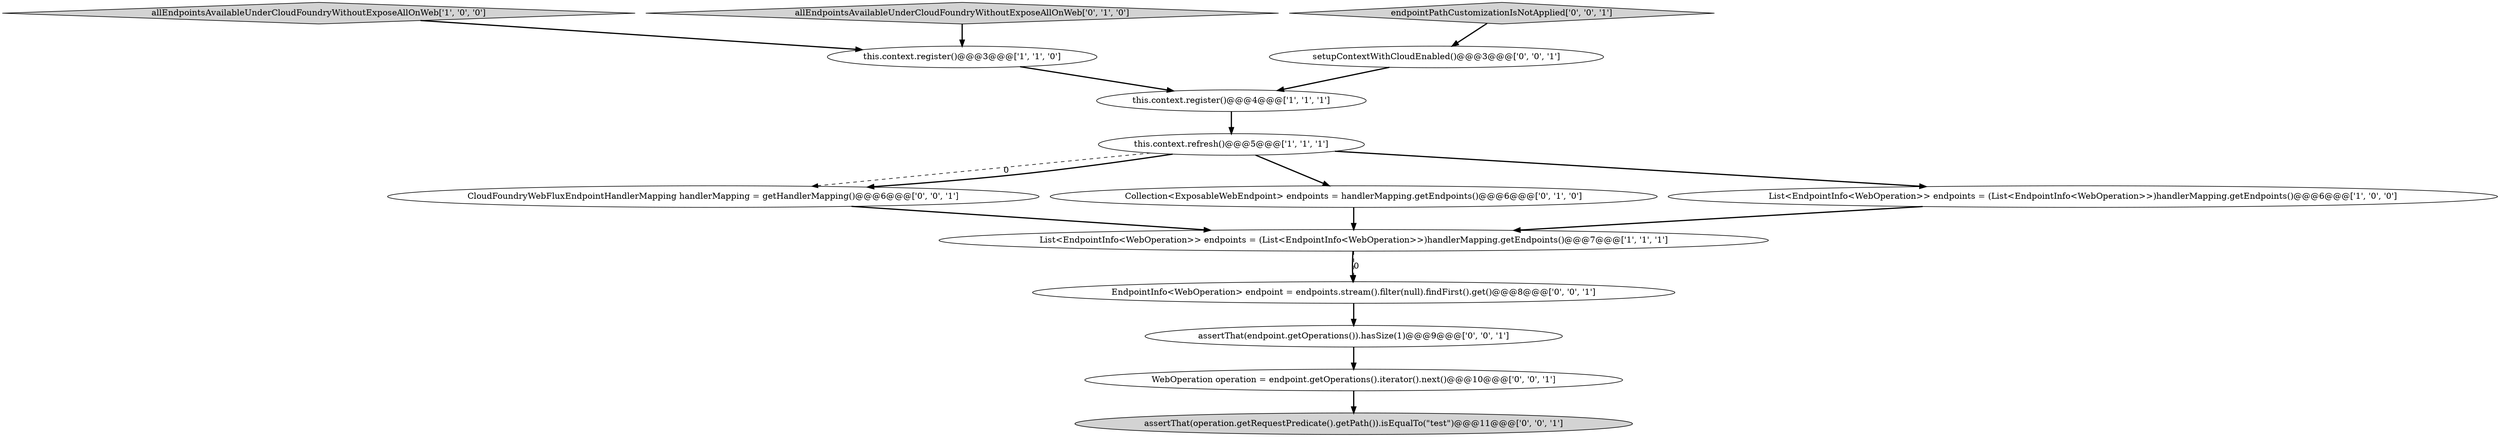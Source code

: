 digraph {
12 [style = filled, label = "CloudFoundryWebFluxEndpointHandlerMapping handlerMapping = getHandlerMapping()@@@6@@@['0', '0', '1']", fillcolor = white, shape = ellipse image = "AAA0AAABBB3BBB"];
7 [style = filled, label = "Collection<ExposableWebEndpoint> endpoints = handlerMapping.getEndpoints()@@@6@@@['0', '1', '0']", fillcolor = white, shape = ellipse image = "AAA0AAABBB2BBB"];
3 [style = filled, label = "this.context.register()@@@3@@@['1', '1', '0']", fillcolor = white, shape = ellipse image = "AAA0AAABBB1BBB"];
2 [style = filled, label = "allEndpointsAvailableUnderCloudFoundryWithoutExposeAllOnWeb['1', '0', '0']", fillcolor = lightgray, shape = diamond image = "AAA0AAABBB1BBB"];
1 [style = filled, label = "this.context.register()@@@4@@@['1', '1', '1']", fillcolor = white, shape = ellipse image = "AAA0AAABBB1BBB"];
8 [style = filled, label = "assertThat(operation.getRequestPredicate().getPath()).isEqualTo(\"test\")@@@11@@@['0', '0', '1']", fillcolor = lightgray, shape = ellipse image = "AAA0AAABBB3BBB"];
14 [style = filled, label = "endpointPathCustomizationIsNotApplied['0', '0', '1']", fillcolor = lightgray, shape = diamond image = "AAA0AAABBB3BBB"];
6 [style = filled, label = "allEndpointsAvailableUnderCloudFoundryWithoutExposeAllOnWeb['0', '1', '0']", fillcolor = lightgray, shape = diamond image = "AAA0AAABBB2BBB"];
13 [style = filled, label = "setupContextWithCloudEnabled()@@@3@@@['0', '0', '1']", fillcolor = white, shape = ellipse image = "AAA0AAABBB3BBB"];
10 [style = filled, label = "EndpointInfo<WebOperation> endpoint = endpoints.stream().filter(null).findFirst().get()@@@8@@@['0', '0', '1']", fillcolor = white, shape = ellipse image = "AAA0AAABBB3BBB"];
4 [style = filled, label = "List<EndpointInfo<WebOperation>> endpoints = (List<EndpointInfo<WebOperation>>)handlerMapping.getEndpoints()@@@6@@@['1', '0', '0']", fillcolor = white, shape = ellipse image = "AAA0AAABBB1BBB"];
11 [style = filled, label = "WebOperation operation = endpoint.getOperations().iterator().next()@@@10@@@['0', '0', '1']", fillcolor = white, shape = ellipse image = "AAA0AAABBB3BBB"];
5 [style = filled, label = "this.context.refresh()@@@5@@@['1', '1', '1']", fillcolor = white, shape = ellipse image = "AAA0AAABBB1BBB"];
9 [style = filled, label = "assertThat(endpoint.getOperations()).hasSize(1)@@@9@@@['0', '0', '1']", fillcolor = white, shape = ellipse image = "AAA0AAABBB3BBB"];
0 [style = filled, label = "List<EndpointInfo<WebOperation>> endpoints = (List<EndpointInfo<WebOperation>>)handlerMapping.getEndpoints()@@@7@@@['1', '1', '1']", fillcolor = white, shape = ellipse image = "AAA0AAABBB1BBB"];
13->1 [style = bold, label=""];
0->10 [style = bold, label=""];
5->12 [style = dashed, label="0"];
12->0 [style = bold, label=""];
5->12 [style = bold, label=""];
14->13 [style = bold, label=""];
0->10 [style = dashed, label="0"];
4->0 [style = bold, label=""];
9->11 [style = bold, label=""];
11->8 [style = bold, label=""];
7->0 [style = bold, label=""];
6->3 [style = bold, label=""];
5->7 [style = bold, label=""];
5->4 [style = bold, label=""];
3->1 [style = bold, label=""];
10->9 [style = bold, label=""];
2->3 [style = bold, label=""];
1->5 [style = bold, label=""];
}
